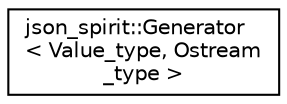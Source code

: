 digraph "Graphical Class Hierarchy"
{
 // LATEX_PDF_SIZE
  edge [fontname="Helvetica",fontsize="10",labelfontname="Helvetica",labelfontsize="10"];
  node [fontname="Helvetica",fontsize="10",shape=record];
  rankdir="LR";
  Node0 [label="json_spirit::Generator\l\< Value_type, Ostream\l_type \>",height=0.2,width=0.4,color="black", fillcolor="white", style="filled",URL="$classjson__spirit_1_1_generator.html",tooltip=" "];
}
